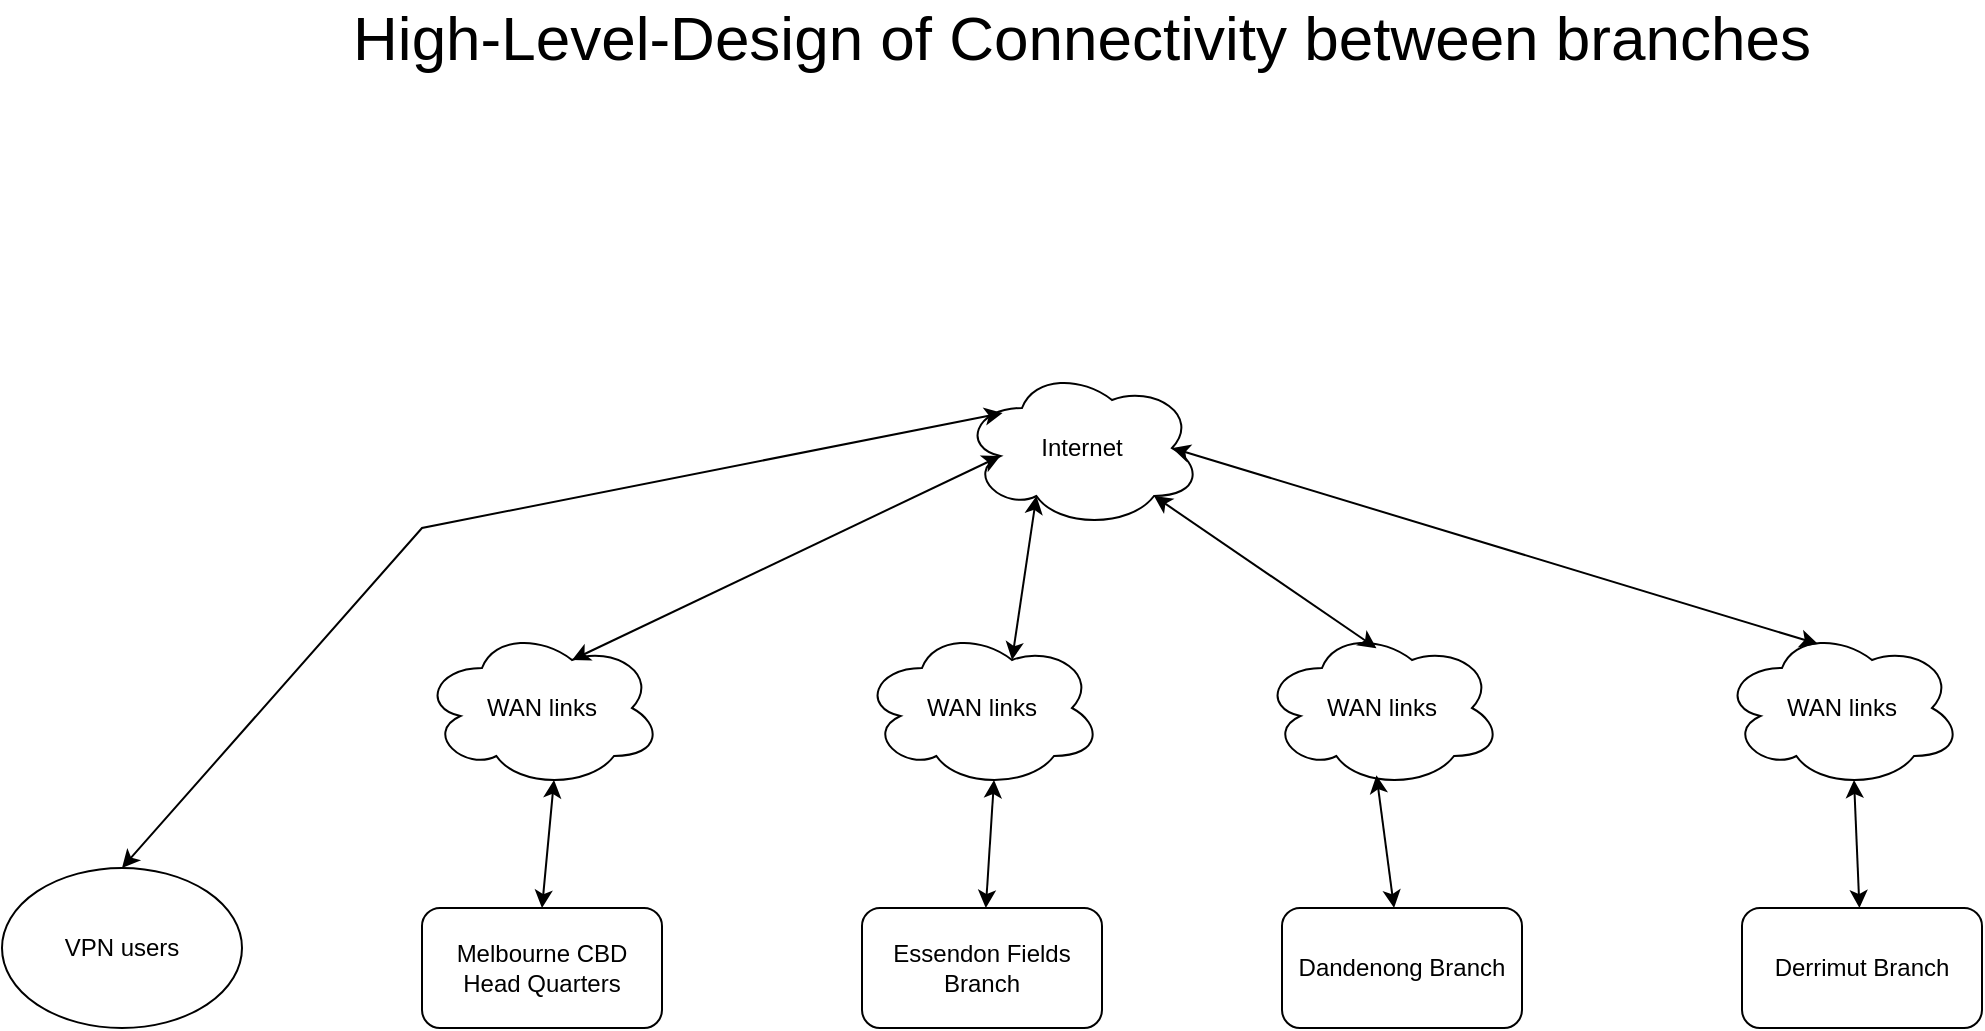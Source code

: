 <mxfile version="26.2.14">
  <diagram name="Page-1" id="c37626ed-c26b-45fb-9056-f9ebc6bb27b6">
    <mxGraphModel dx="1678" dy="884" grid="1" gridSize="10" guides="1" tooltips="1" connect="1" arrows="1" fold="1" page="1" pageScale="1" pageWidth="1100" pageHeight="850" background="none" math="0" shadow="0">
      <root>
        <mxCell id="0" />
        <mxCell id="1" parent="0" />
        <mxCell id="3WH067JlP2fbwAY4hMus-22" value="Internet" style="ellipse;shape=cloud;whiteSpace=wrap;html=1;" vertex="1" parent="1">
          <mxGeometry x="510" y="230" width="120" height="80" as="geometry" />
        </mxCell>
        <mxCell id="3WH067JlP2fbwAY4hMus-23" value="Melbourne CBD &lt;br&gt;Head Quarters" style="rounded=1;whiteSpace=wrap;html=1;" vertex="1" parent="1">
          <mxGeometry x="240" y="500" width="120" height="60" as="geometry" />
        </mxCell>
        <mxCell id="3WH067JlP2fbwAY4hMus-24" value="Essendon Fields Branch" style="rounded=1;whiteSpace=wrap;html=1;" vertex="1" parent="1">
          <mxGeometry x="460" y="500" width="120" height="60" as="geometry" />
        </mxCell>
        <mxCell id="3WH067JlP2fbwAY4hMus-25" value="Dandenong Branch" style="rounded=1;whiteSpace=wrap;html=1;" vertex="1" parent="1">
          <mxGeometry x="670" y="500" width="120" height="60" as="geometry" />
        </mxCell>
        <mxCell id="3WH067JlP2fbwAY4hMus-26" value="Derrimut Branch" style="rounded=1;whiteSpace=wrap;html=1;" vertex="1" parent="1">
          <mxGeometry x="900" y="500" width="120" height="60" as="geometry" />
        </mxCell>
        <mxCell id="3WH067JlP2fbwAY4hMus-27" value="VPN users" style="ellipse;whiteSpace=wrap;html=1;" vertex="1" parent="1">
          <mxGeometry x="30" y="480" width="120" height="80" as="geometry" />
        </mxCell>
        <mxCell id="3WH067JlP2fbwAY4hMus-28" value="WAN links" style="ellipse;shape=cloud;whiteSpace=wrap;html=1;" vertex="1" parent="1">
          <mxGeometry x="240" y="360" width="120" height="80" as="geometry" />
        </mxCell>
        <mxCell id="3WH067JlP2fbwAY4hMus-29" value="WAN links" style="ellipse;shape=cloud;whiteSpace=wrap;html=1;" vertex="1" parent="1">
          <mxGeometry x="460" y="360" width="120" height="80" as="geometry" />
        </mxCell>
        <mxCell id="3WH067JlP2fbwAY4hMus-30" value="WAN links" style="ellipse;shape=cloud;whiteSpace=wrap;html=1;" vertex="1" parent="1">
          <mxGeometry x="660" y="360" width="120" height="80" as="geometry" />
        </mxCell>
        <mxCell id="3WH067JlP2fbwAY4hMus-31" value="WAN links" style="ellipse;shape=cloud;whiteSpace=wrap;html=1;" vertex="1" parent="1">
          <mxGeometry x="890" y="360" width="120" height="80" as="geometry" />
        </mxCell>
        <mxCell id="3WH067JlP2fbwAY4hMus-33" value="" style="endArrow=classic;startArrow=classic;html=1;rounded=0;entryX=0.55;entryY=0.95;entryDx=0;entryDy=0;entryPerimeter=0;exitX=0.5;exitY=0;exitDx=0;exitDy=0;" edge="1" parent="1" source="3WH067JlP2fbwAY4hMus-23" target="3WH067JlP2fbwAY4hMus-28">
          <mxGeometry width="50" height="50" relative="1" as="geometry">
            <mxPoint x="275" y="490" as="sourcePoint" />
            <mxPoint x="325" y="440" as="targetPoint" />
          </mxGeometry>
        </mxCell>
        <mxCell id="3WH067JlP2fbwAY4hMus-34" value="" style="endArrow=classic;startArrow=classic;html=1;rounded=0;entryX=0.55;entryY=0.95;entryDx=0;entryDy=0;entryPerimeter=0;" edge="1" parent="1" source="3WH067JlP2fbwAY4hMus-24" target="3WH067JlP2fbwAY4hMus-29">
          <mxGeometry width="50" height="50" relative="1" as="geometry">
            <mxPoint x="310" y="510" as="sourcePoint" />
            <mxPoint x="316" y="446" as="targetPoint" />
          </mxGeometry>
        </mxCell>
        <mxCell id="3WH067JlP2fbwAY4hMus-35" value="" style="endArrow=classic;startArrow=classic;html=1;rounded=0;entryX=0.477;entryY=0.921;entryDx=0;entryDy=0;entryPerimeter=0;" edge="1" parent="1" source="3WH067JlP2fbwAY4hMus-25" target="3WH067JlP2fbwAY4hMus-30">
          <mxGeometry width="50" height="50" relative="1" as="geometry">
            <mxPoint x="320" y="520" as="sourcePoint" />
            <mxPoint x="326" y="456" as="targetPoint" />
          </mxGeometry>
        </mxCell>
        <mxCell id="3WH067JlP2fbwAY4hMus-36" value="" style="endArrow=classic;startArrow=classic;html=1;rounded=0;entryX=0.55;entryY=0.95;entryDx=0;entryDy=0;entryPerimeter=0;" edge="1" parent="1" source="3WH067JlP2fbwAY4hMus-26" target="3WH067JlP2fbwAY4hMus-31">
          <mxGeometry width="50" height="50" relative="1" as="geometry">
            <mxPoint x="330" y="530" as="sourcePoint" />
            <mxPoint x="336" y="466" as="targetPoint" />
          </mxGeometry>
        </mxCell>
        <mxCell id="3WH067JlP2fbwAY4hMus-37" value="" style="endArrow=classic;startArrow=classic;html=1;rounded=0;entryX=0.16;entryY=0.55;entryDx=0;entryDy=0;entryPerimeter=0;exitX=0.625;exitY=0.2;exitDx=0;exitDy=0;exitPerimeter=0;" edge="1" parent="1" source="3WH067JlP2fbwAY4hMus-28" target="3WH067JlP2fbwAY4hMus-22">
          <mxGeometry width="50" height="50" relative="1" as="geometry">
            <mxPoint x="340" y="540" as="sourcePoint" />
            <mxPoint x="346" y="476" as="targetPoint" />
          </mxGeometry>
        </mxCell>
        <mxCell id="3WH067JlP2fbwAY4hMus-54" value="" style="endArrow=classic;startArrow=classic;html=1;rounded=0;entryX=0.31;entryY=0.8;entryDx=0;entryDy=0;entryPerimeter=0;exitX=0.625;exitY=0.2;exitDx=0;exitDy=0;exitPerimeter=0;" edge="1" parent="1" source="3WH067JlP2fbwAY4hMus-29" target="3WH067JlP2fbwAY4hMus-22">
          <mxGeometry width="50" height="50" relative="1" as="geometry">
            <mxPoint x="325" y="386" as="sourcePoint" />
            <mxPoint x="539" y="284" as="targetPoint" />
          </mxGeometry>
        </mxCell>
        <mxCell id="3WH067JlP2fbwAY4hMus-55" value="" style="endArrow=classic;startArrow=classic;html=1;rounded=0;entryX=0.8;entryY=0.8;entryDx=0;entryDy=0;entryPerimeter=0;exitX=0.477;exitY=0.126;exitDx=0;exitDy=0;exitPerimeter=0;" edge="1" parent="1" source="3WH067JlP2fbwAY4hMus-30" target="3WH067JlP2fbwAY4hMus-22">
          <mxGeometry width="50" height="50" relative="1" as="geometry">
            <mxPoint x="335" y="396" as="sourcePoint" />
            <mxPoint x="549" y="294" as="targetPoint" />
          </mxGeometry>
        </mxCell>
        <mxCell id="3WH067JlP2fbwAY4hMus-56" value="" style="endArrow=classic;startArrow=classic;html=1;rounded=0;entryX=0.875;entryY=0.5;entryDx=0;entryDy=0;entryPerimeter=0;exitX=0.4;exitY=0.1;exitDx=0;exitDy=0;exitPerimeter=0;" edge="1" parent="1" source="3WH067JlP2fbwAY4hMus-31" target="3WH067JlP2fbwAY4hMus-22">
          <mxGeometry width="50" height="50" relative="1" as="geometry">
            <mxPoint x="345" y="406" as="sourcePoint" />
            <mxPoint x="559" y="304" as="targetPoint" />
          </mxGeometry>
        </mxCell>
        <mxCell id="3WH067JlP2fbwAY4hMus-57" value="&lt;font style=&quot;font-size: 31px;&quot;&gt;High-Level-Design of Connectivity between branches&lt;/font&gt;" style="text;html=1;align=center;verticalAlign=middle;whiteSpace=wrap;rounded=0;" vertex="1" parent="1">
          <mxGeometry x="150" y="50" width="840" height="30" as="geometry" />
        </mxCell>
        <mxCell id="3WH067JlP2fbwAY4hMus-59" value="" style="endArrow=classic;startArrow=classic;html=1;rounded=0;entryX=0.169;entryY=0.281;entryDx=0;entryDy=0;entryPerimeter=0;exitX=0.5;exitY=0;exitDx=0;exitDy=0;" edge="1" parent="1" source="3WH067JlP2fbwAY4hMus-27" target="3WH067JlP2fbwAY4hMus-22">
          <mxGeometry width="50" height="50" relative="1" as="geometry">
            <mxPoint x="90" y="440" as="sourcePoint" />
            <mxPoint x="140" y="390" as="targetPoint" />
            <Array as="points">
              <mxPoint x="240" y="310" />
            </Array>
          </mxGeometry>
        </mxCell>
      </root>
    </mxGraphModel>
  </diagram>
</mxfile>
